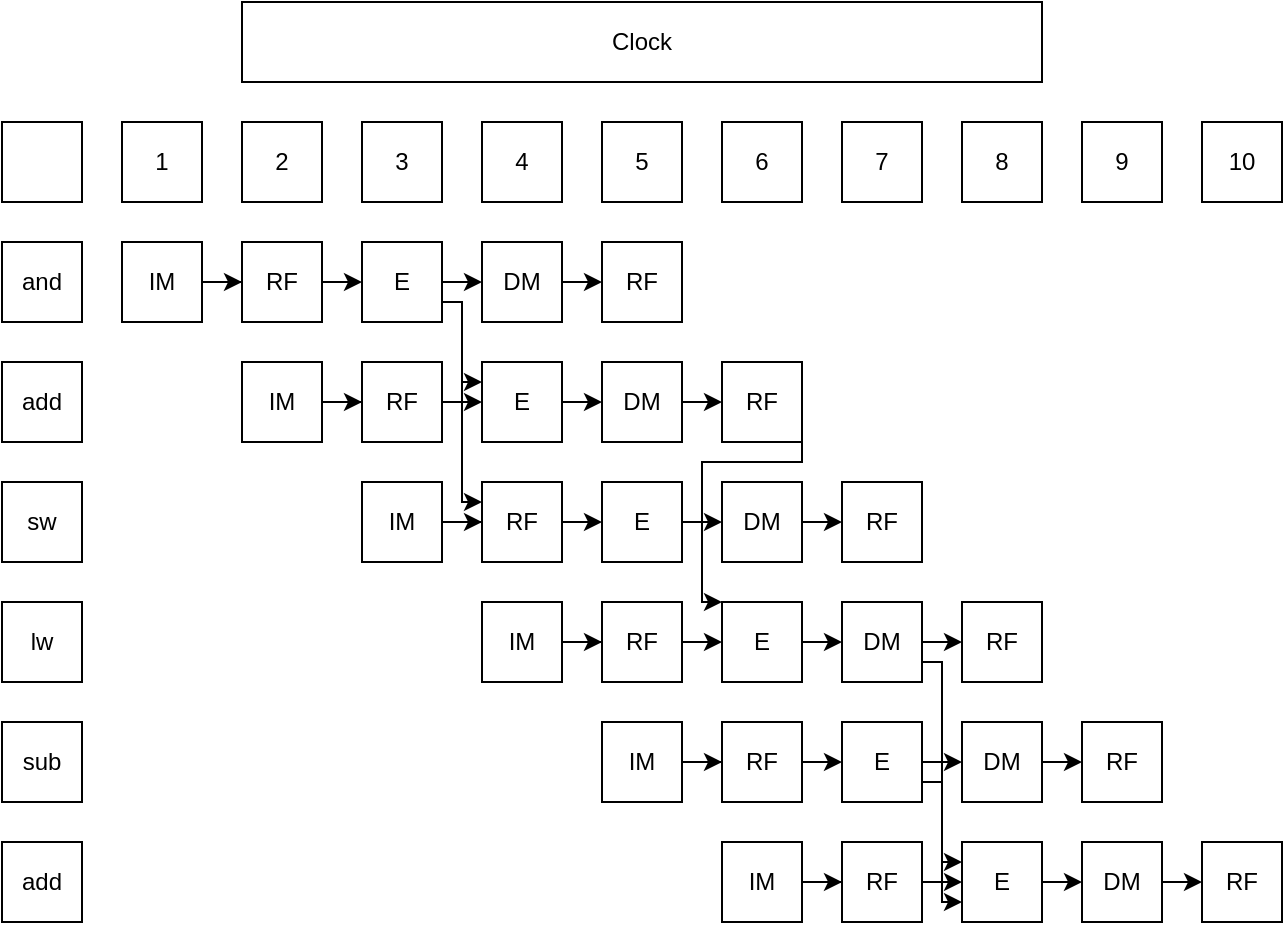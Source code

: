 <mxfile version="20.7.4" type="github">
  <diagram id="AW1u_PZhpx9pDzWk55VF" name="Page-1">
    <mxGraphModel dx="1434" dy="807" grid="1" gridSize="10" guides="1" tooltips="1" connect="1" arrows="1" fold="1" page="1" pageScale="1" pageWidth="850" pageHeight="1100" math="0" shadow="0">
      <root>
        <mxCell id="0" />
        <mxCell id="1" parent="0" />
        <mxCell id="pQgPjIyGJ7DModx60rK_-7" style="edgeStyle=orthogonalEdgeStyle;rounded=0;orthogonalLoop=1;jettySize=auto;html=1;exitX=1;exitY=0.5;exitDx=0;exitDy=0;" edge="1" parent="1" source="pQgPjIyGJ7DModx60rK_-1" target="pQgPjIyGJ7DModx60rK_-2">
          <mxGeometry relative="1" as="geometry" />
        </mxCell>
        <mxCell id="pQgPjIyGJ7DModx60rK_-1" value="IM" style="rounded=0;whiteSpace=wrap;html=1;" vertex="1" parent="1">
          <mxGeometry x="120" y="240" width="40" height="40" as="geometry" />
        </mxCell>
        <mxCell id="pQgPjIyGJ7DModx60rK_-8" style="edgeStyle=orthogonalEdgeStyle;rounded=0;orthogonalLoop=1;jettySize=auto;html=1;exitX=1;exitY=0.5;exitDx=0;exitDy=0;entryX=0;entryY=0.5;entryDx=0;entryDy=0;" edge="1" parent="1" source="pQgPjIyGJ7DModx60rK_-2" target="pQgPjIyGJ7DModx60rK_-6">
          <mxGeometry relative="1" as="geometry" />
        </mxCell>
        <mxCell id="pQgPjIyGJ7DModx60rK_-2" value="RF" style="rounded=0;whiteSpace=wrap;html=1;" vertex="1" parent="1">
          <mxGeometry x="180" y="240" width="40" height="40" as="geometry" />
        </mxCell>
        <mxCell id="pQgPjIyGJ7DModx60rK_-10" style="edgeStyle=orthogonalEdgeStyle;rounded=0;orthogonalLoop=1;jettySize=auto;html=1;exitX=1;exitY=0.5;exitDx=0;exitDy=0;entryX=0;entryY=0.5;entryDx=0;entryDy=0;" edge="1" parent="1" source="pQgPjIyGJ7DModx60rK_-3" target="pQgPjIyGJ7DModx60rK_-4">
          <mxGeometry relative="1" as="geometry" />
        </mxCell>
        <mxCell id="pQgPjIyGJ7DModx60rK_-3" value="DM" style="rounded=0;whiteSpace=wrap;html=1;" vertex="1" parent="1">
          <mxGeometry x="300" y="240" width="40" height="40" as="geometry" />
        </mxCell>
        <mxCell id="pQgPjIyGJ7DModx60rK_-4" value="RF" style="rounded=0;whiteSpace=wrap;html=1;" vertex="1" parent="1">
          <mxGeometry x="360" y="240" width="40" height="40" as="geometry" />
        </mxCell>
        <mxCell id="pQgPjIyGJ7DModx60rK_-9" style="edgeStyle=orthogonalEdgeStyle;rounded=0;orthogonalLoop=1;jettySize=auto;html=1;exitX=1;exitY=0.5;exitDx=0;exitDy=0;entryX=0;entryY=0.5;entryDx=0;entryDy=0;" edge="1" parent="1" source="pQgPjIyGJ7DModx60rK_-6" target="pQgPjIyGJ7DModx60rK_-3">
          <mxGeometry relative="1" as="geometry" />
        </mxCell>
        <mxCell id="pQgPjIyGJ7DModx60rK_-80" style="edgeStyle=orthogonalEdgeStyle;rounded=0;orthogonalLoop=1;jettySize=auto;html=1;exitX=1;exitY=0.75;exitDx=0;exitDy=0;entryX=0;entryY=0.25;entryDx=0;entryDy=0;" edge="1" parent="1" source="pQgPjIyGJ7DModx60rK_-6" target="pQgPjIyGJ7DModx60rK_-19">
          <mxGeometry relative="1" as="geometry">
            <Array as="points">
              <mxPoint x="290" y="270" />
              <mxPoint x="290" y="310" />
            </Array>
          </mxGeometry>
        </mxCell>
        <mxCell id="pQgPjIyGJ7DModx60rK_-81" style="edgeStyle=orthogonalEdgeStyle;rounded=0;orthogonalLoop=1;jettySize=auto;html=1;exitX=1;exitY=0.75;exitDx=0;exitDy=0;entryX=0;entryY=0.25;entryDx=0;entryDy=0;" edge="1" parent="1" source="pQgPjIyGJ7DModx60rK_-6" target="pQgPjIyGJ7DModx60rK_-23">
          <mxGeometry relative="1" as="geometry">
            <Array as="points">
              <mxPoint x="290" y="270" />
              <mxPoint x="290" y="370" />
            </Array>
          </mxGeometry>
        </mxCell>
        <mxCell id="pQgPjIyGJ7DModx60rK_-6" value="E" style="rounded=0;whiteSpace=wrap;html=1;" vertex="1" parent="1">
          <mxGeometry x="240" y="240" width="40" height="40" as="geometry" />
        </mxCell>
        <mxCell id="pQgPjIyGJ7DModx60rK_-11" style="edgeStyle=orthogonalEdgeStyle;rounded=0;orthogonalLoop=1;jettySize=auto;html=1;exitX=1;exitY=0.5;exitDx=0;exitDy=0;" edge="1" parent="1" source="pQgPjIyGJ7DModx60rK_-12" target="pQgPjIyGJ7DModx60rK_-14">
          <mxGeometry relative="1" as="geometry" />
        </mxCell>
        <mxCell id="pQgPjIyGJ7DModx60rK_-12" value="IM" style="rounded=0;whiteSpace=wrap;html=1;" vertex="1" parent="1">
          <mxGeometry x="180" y="300" width="40" height="40" as="geometry" />
        </mxCell>
        <mxCell id="pQgPjIyGJ7DModx60rK_-13" style="edgeStyle=orthogonalEdgeStyle;rounded=0;orthogonalLoop=1;jettySize=auto;html=1;exitX=1;exitY=0.5;exitDx=0;exitDy=0;entryX=0;entryY=0.5;entryDx=0;entryDy=0;" edge="1" parent="1" source="pQgPjIyGJ7DModx60rK_-14" target="pQgPjIyGJ7DModx60rK_-19">
          <mxGeometry relative="1" as="geometry" />
        </mxCell>
        <mxCell id="pQgPjIyGJ7DModx60rK_-14" value="RF" style="rounded=0;whiteSpace=wrap;html=1;" vertex="1" parent="1">
          <mxGeometry x="240" y="300" width="40" height="40" as="geometry" />
        </mxCell>
        <mxCell id="pQgPjIyGJ7DModx60rK_-15" style="edgeStyle=orthogonalEdgeStyle;rounded=0;orthogonalLoop=1;jettySize=auto;html=1;exitX=1;exitY=0.5;exitDx=0;exitDy=0;entryX=0;entryY=0.5;entryDx=0;entryDy=0;" edge="1" parent="1" source="pQgPjIyGJ7DModx60rK_-16" target="pQgPjIyGJ7DModx60rK_-17">
          <mxGeometry relative="1" as="geometry" />
        </mxCell>
        <mxCell id="pQgPjIyGJ7DModx60rK_-16" value="DM" style="rounded=0;whiteSpace=wrap;html=1;" vertex="1" parent="1">
          <mxGeometry x="360" y="300" width="40" height="40" as="geometry" />
        </mxCell>
        <mxCell id="pQgPjIyGJ7DModx60rK_-76" style="edgeStyle=orthogonalEdgeStyle;rounded=0;orthogonalLoop=1;jettySize=auto;html=1;exitX=1;exitY=1;exitDx=0;exitDy=0;entryX=0;entryY=0;entryDx=0;entryDy=0;" edge="1" parent="1" source="pQgPjIyGJ7DModx60rK_-17" target="pQgPjIyGJ7DModx60rK_-37">
          <mxGeometry y="-10" relative="1" as="geometry">
            <Array as="points">
              <mxPoint x="460" y="350" />
              <mxPoint x="410" y="350" />
              <mxPoint x="410" y="420" />
            </Array>
            <mxPoint as="offset" />
          </mxGeometry>
        </mxCell>
        <mxCell id="pQgPjIyGJ7DModx60rK_-17" value="RF" style="rounded=0;whiteSpace=wrap;html=1;" vertex="1" parent="1">
          <mxGeometry x="420" y="300" width="40" height="40" as="geometry" />
        </mxCell>
        <mxCell id="pQgPjIyGJ7DModx60rK_-18" style="edgeStyle=orthogonalEdgeStyle;rounded=0;orthogonalLoop=1;jettySize=auto;html=1;exitX=1;exitY=0.5;exitDx=0;exitDy=0;entryX=0;entryY=0.5;entryDx=0;entryDy=0;" edge="1" parent="1" source="pQgPjIyGJ7DModx60rK_-19" target="pQgPjIyGJ7DModx60rK_-16">
          <mxGeometry relative="1" as="geometry" />
        </mxCell>
        <mxCell id="pQgPjIyGJ7DModx60rK_-19" value="E" style="rounded=0;whiteSpace=wrap;html=1;" vertex="1" parent="1">
          <mxGeometry x="300" y="300" width="40" height="40" as="geometry" />
        </mxCell>
        <mxCell id="pQgPjIyGJ7DModx60rK_-20" style="edgeStyle=orthogonalEdgeStyle;rounded=0;orthogonalLoop=1;jettySize=auto;html=1;exitX=1;exitY=0.5;exitDx=0;exitDy=0;" edge="1" parent="1" source="pQgPjIyGJ7DModx60rK_-21" target="pQgPjIyGJ7DModx60rK_-23">
          <mxGeometry relative="1" as="geometry" />
        </mxCell>
        <mxCell id="pQgPjIyGJ7DModx60rK_-21" value="IM" style="rounded=0;whiteSpace=wrap;html=1;" vertex="1" parent="1">
          <mxGeometry x="240" y="360" width="40" height="40" as="geometry" />
        </mxCell>
        <mxCell id="pQgPjIyGJ7DModx60rK_-22" style="edgeStyle=orthogonalEdgeStyle;rounded=0;orthogonalLoop=1;jettySize=auto;html=1;exitX=1;exitY=0.5;exitDx=0;exitDy=0;entryX=0;entryY=0.5;entryDx=0;entryDy=0;" edge="1" parent="1" source="pQgPjIyGJ7DModx60rK_-23" target="pQgPjIyGJ7DModx60rK_-28">
          <mxGeometry relative="1" as="geometry" />
        </mxCell>
        <mxCell id="pQgPjIyGJ7DModx60rK_-23" value="RF" style="rounded=0;whiteSpace=wrap;html=1;" vertex="1" parent="1">
          <mxGeometry x="300" y="360" width="40" height="40" as="geometry" />
        </mxCell>
        <mxCell id="pQgPjIyGJ7DModx60rK_-24" style="edgeStyle=orthogonalEdgeStyle;rounded=0;orthogonalLoop=1;jettySize=auto;html=1;exitX=1;exitY=0.5;exitDx=0;exitDy=0;entryX=0;entryY=0.5;entryDx=0;entryDy=0;" edge="1" parent="1" source="pQgPjIyGJ7DModx60rK_-25" target="pQgPjIyGJ7DModx60rK_-26">
          <mxGeometry relative="1" as="geometry" />
        </mxCell>
        <mxCell id="pQgPjIyGJ7DModx60rK_-25" value="DM" style="rounded=0;whiteSpace=wrap;html=1;" vertex="1" parent="1">
          <mxGeometry x="420" y="360" width="40" height="40" as="geometry" />
        </mxCell>
        <mxCell id="pQgPjIyGJ7DModx60rK_-26" value="RF" style="rounded=0;whiteSpace=wrap;html=1;" vertex="1" parent="1">
          <mxGeometry x="480" y="360" width="40" height="40" as="geometry" />
        </mxCell>
        <mxCell id="pQgPjIyGJ7DModx60rK_-27" style="edgeStyle=orthogonalEdgeStyle;rounded=0;orthogonalLoop=1;jettySize=auto;html=1;exitX=1;exitY=0.5;exitDx=0;exitDy=0;entryX=0;entryY=0.5;entryDx=0;entryDy=0;" edge="1" parent="1" source="pQgPjIyGJ7DModx60rK_-28" target="pQgPjIyGJ7DModx60rK_-25">
          <mxGeometry relative="1" as="geometry" />
        </mxCell>
        <mxCell id="pQgPjIyGJ7DModx60rK_-28" value="E" style="rounded=0;whiteSpace=wrap;html=1;" vertex="1" parent="1">
          <mxGeometry x="360" y="360" width="40" height="40" as="geometry" />
        </mxCell>
        <mxCell id="pQgPjIyGJ7DModx60rK_-29" style="edgeStyle=orthogonalEdgeStyle;rounded=0;orthogonalLoop=1;jettySize=auto;html=1;exitX=1;exitY=0.5;exitDx=0;exitDy=0;" edge="1" parent="1" source="pQgPjIyGJ7DModx60rK_-30" target="pQgPjIyGJ7DModx60rK_-32">
          <mxGeometry relative="1" as="geometry" />
        </mxCell>
        <mxCell id="pQgPjIyGJ7DModx60rK_-30" value="IM" style="rounded=0;whiteSpace=wrap;html=1;" vertex="1" parent="1">
          <mxGeometry x="300" y="420" width="40" height="40" as="geometry" />
        </mxCell>
        <mxCell id="pQgPjIyGJ7DModx60rK_-31" style="edgeStyle=orthogonalEdgeStyle;rounded=0;orthogonalLoop=1;jettySize=auto;html=1;exitX=1;exitY=0.5;exitDx=0;exitDy=0;entryX=0;entryY=0.5;entryDx=0;entryDy=0;" edge="1" parent="1" source="pQgPjIyGJ7DModx60rK_-32" target="pQgPjIyGJ7DModx60rK_-37">
          <mxGeometry relative="1" as="geometry" />
        </mxCell>
        <mxCell id="pQgPjIyGJ7DModx60rK_-32" value="RF" style="rounded=0;whiteSpace=wrap;html=1;" vertex="1" parent="1">
          <mxGeometry x="360" y="420" width="40" height="40" as="geometry" />
        </mxCell>
        <mxCell id="pQgPjIyGJ7DModx60rK_-33" style="edgeStyle=orthogonalEdgeStyle;rounded=0;orthogonalLoop=1;jettySize=auto;html=1;exitX=1;exitY=0.5;exitDx=0;exitDy=0;entryX=0;entryY=0.5;entryDx=0;entryDy=0;" edge="1" parent="1" source="pQgPjIyGJ7DModx60rK_-34" target="pQgPjIyGJ7DModx60rK_-35">
          <mxGeometry relative="1" as="geometry" />
        </mxCell>
        <mxCell id="pQgPjIyGJ7DModx60rK_-83" style="edgeStyle=orthogonalEdgeStyle;rounded=0;orthogonalLoop=1;jettySize=auto;html=1;exitX=1;exitY=0.75;exitDx=0;exitDy=0;entryX=0;entryY=0.25;entryDx=0;entryDy=0;" edge="1" parent="1" source="pQgPjIyGJ7DModx60rK_-34" target="pQgPjIyGJ7DModx60rK_-70">
          <mxGeometry relative="1" as="geometry">
            <Array as="points">
              <mxPoint x="530" y="450" />
              <mxPoint x="530" y="550" />
            </Array>
          </mxGeometry>
        </mxCell>
        <mxCell id="pQgPjIyGJ7DModx60rK_-34" value="DM" style="rounded=0;whiteSpace=wrap;html=1;" vertex="1" parent="1">
          <mxGeometry x="480" y="420" width="40" height="40" as="geometry" />
        </mxCell>
        <mxCell id="pQgPjIyGJ7DModx60rK_-35" value="RF" style="rounded=0;whiteSpace=wrap;html=1;" vertex="1" parent="1">
          <mxGeometry x="540" y="420" width="40" height="40" as="geometry" />
        </mxCell>
        <mxCell id="pQgPjIyGJ7DModx60rK_-36" style="edgeStyle=orthogonalEdgeStyle;rounded=0;orthogonalLoop=1;jettySize=auto;html=1;exitX=1;exitY=0.5;exitDx=0;exitDy=0;entryX=0;entryY=0.5;entryDx=0;entryDy=0;" edge="1" parent="1" source="pQgPjIyGJ7DModx60rK_-37" target="pQgPjIyGJ7DModx60rK_-34">
          <mxGeometry relative="1" as="geometry" />
        </mxCell>
        <mxCell id="pQgPjIyGJ7DModx60rK_-37" value="E" style="rounded=0;whiteSpace=wrap;html=1;" vertex="1" parent="1">
          <mxGeometry x="420" y="420" width="40" height="40" as="geometry" />
        </mxCell>
        <mxCell id="pQgPjIyGJ7DModx60rK_-38" style="edgeStyle=orthogonalEdgeStyle;rounded=0;orthogonalLoop=1;jettySize=auto;html=1;exitX=1;exitY=0.5;exitDx=0;exitDy=0;" edge="1" parent="1" source="pQgPjIyGJ7DModx60rK_-39" target="pQgPjIyGJ7DModx60rK_-41">
          <mxGeometry relative="1" as="geometry" />
        </mxCell>
        <mxCell id="pQgPjIyGJ7DModx60rK_-39" value="IM" style="rounded=0;whiteSpace=wrap;html=1;" vertex="1" parent="1">
          <mxGeometry x="360" y="480" width="40" height="40" as="geometry" />
        </mxCell>
        <mxCell id="pQgPjIyGJ7DModx60rK_-40" style="edgeStyle=orthogonalEdgeStyle;rounded=0;orthogonalLoop=1;jettySize=auto;html=1;exitX=1;exitY=0.5;exitDx=0;exitDy=0;entryX=0;entryY=0.5;entryDx=0;entryDy=0;" edge="1" parent="1" source="pQgPjIyGJ7DModx60rK_-41" target="pQgPjIyGJ7DModx60rK_-46">
          <mxGeometry relative="1" as="geometry" />
        </mxCell>
        <mxCell id="pQgPjIyGJ7DModx60rK_-41" value="RF" style="rounded=0;whiteSpace=wrap;html=1;" vertex="1" parent="1">
          <mxGeometry x="420" y="480" width="40" height="40" as="geometry" />
        </mxCell>
        <mxCell id="pQgPjIyGJ7DModx60rK_-42" style="edgeStyle=orthogonalEdgeStyle;rounded=0;orthogonalLoop=1;jettySize=auto;html=1;exitX=1;exitY=0.5;exitDx=0;exitDy=0;entryX=0;entryY=0.5;entryDx=0;entryDy=0;" edge="1" parent="1" source="pQgPjIyGJ7DModx60rK_-43" target="pQgPjIyGJ7DModx60rK_-44">
          <mxGeometry relative="1" as="geometry" />
        </mxCell>
        <mxCell id="pQgPjIyGJ7DModx60rK_-43" value="DM" style="rounded=0;whiteSpace=wrap;html=1;" vertex="1" parent="1">
          <mxGeometry x="540" y="480" width="40" height="40" as="geometry" />
        </mxCell>
        <mxCell id="pQgPjIyGJ7DModx60rK_-44" value="RF" style="rounded=0;whiteSpace=wrap;html=1;" vertex="1" parent="1">
          <mxGeometry x="600" y="480" width="40" height="40" as="geometry" />
        </mxCell>
        <mxCell id="pQgPjIyGJ7DModx60rK_-45" style="edgeStyle=orthogonalEdgeStyle;rounded=0;orthogonalLoop=1;jettySize=auto;html=1;exitX=1;exitY=0.5;exitDx=0;exitDy=0;entryX=0;entryY=0.5;entryDx=0;entryDy=0;" edge="1" parent="1" source="pQgPjIyGJ7DModx60rK_-46" target="pQgPjIyGJ7DModx60rK_-43">
          <mxGeometry relative="1" as="geometry" />
        </mxCell>
        <mxCell id="pQgPjIyGJ7DModx60rK_-78" style="edgeStyle=orthogonalEdgeStyle;rounded=0;orthogonalLoop=1;jettySize=auto;html=1;exitX=1;exitY=0.75;exitDx=0;exitDy=0;entryX=0;entryY=0.75;entryDx=0;entryDy=0;" edge="1" parent="1" source="pQgPjIyGJ7DModx60rK_-46" target="pQgPjIyGJ7DModx60rK_-70">
          <mxGeometry relative="1" as="geometry">
            <Array as="points">
              <mxPoint x="530" y="510" />
              <mxPoint x="530" y="570" />
            </Array>
          </mxGeometry>
        </mxCell>
        <mxCell id="pQgPjIyGJ7DModx60rK_-46" value="E" style="rounded=0;whiteSpace=wrap;html=1;" vertex="1" parent="1">
          <mxGeometry x="480" y="480" width="40" height="40" as="geometry" />
        </mxCell>
        <mxCell id="pQgPjIyGJ7DModx60rK_-48" value="1" style="rounded=0;whiteSpace=wrap;html=1;" vertex="1" parent="1">
          <mxGeometry x="120" y="180" width="40" height="40" as="geometry" />
        </mxCell>
        <mxCell id="pQgPjIyGJ7DModx60rK_-49" value="2" style="rounded=0;whiteSpace=wrap;html=1;" vertex="1" parent="1">
          <mxGeometry x="180" y="180" width="40" height="40" as="geometry" />
        </mxCell>
        <mxCell id="pQgPjIyGJ7DModx60rK_-50" value="3" style="rounded=0;whiteSpace=wrap;html=1;" vertex="1" parent="1">
          <mxGeometry x="240" y="180" width="40" height="40" as="geometry" />
        </mxCell>
        <mxCell id="pQgPjIyGJ7DModx60rK_-51" value="4" style="rounded=0;whiteSpace=wrap;html=1;" vertex="1" parent="1">
          <mxGeometry x="300" y="180" width="40" height="40" as="geometry" />
        </mxCell>
        <mxCell id="pQgPjIyGJ7DModx60rK_-52" value="5" style="rounded=0;whiteSpace=wrap;html=1;" vertex="1" parent="1">
          <mxGeometry x="360" y="180" width="40" height="40" as="geometry" />
        </mxCell>
        <mxCell id="pQgPjIyGJ7DModx60rK_-53" value="6" style="rounded=0;whiteSpace=wrap;html=1;" vertex="1" parent="1">
          <mxGeometry x="420" y="180" width="40" height="40" as="geometry" />
        </mxCell>
        <mxCell id="pQgPjIyGJ7DModx60rK_-54" value="7" style="rounded=0;whiteSpace=wrap;html=1;" vertex="1" parent="1">
          <mxGeometry x="480" y="180" width="40" height="40" as="geometry" />
        </mxCell>
        <mxCell id="pQgPjIyGJ7DModx60rK_-55" value="8" style="rounded=0;whiteSpace=wrap;html=1;" vertex="1" parent="1">
          <mxGeometry x="540" y="180" width="40" height="40" as="geometry" />
        </mxCell>
        <mxCell id="pQgPjIyGJ7DModx60rK_-56" value="9" style="rounded=0;whiteSpace=wrap;html=1;" vertex="1" parent="1">
          <mxGeometry x="600" y="180" width="40" height="40" as="geometry" />
        </mxCell>
        <mxCell id="pQgPjIyGJ7DModx60rK_-57" value="and" style="rounded=0;whiteSpace=wrap;html=1;" vertex="1" parent="1">
          <mxGeometry x="60" y="240" width="40" height="40" as="geometry" />
        </mxCell>
        <mxCell id="pQgPjIyGJ7DModx60rK_-58" value="add" style="rounded=0;whiteSpace=wrap;html=1;" vertex="1" parent="1">
          <mxGeometry x="60" y="300" width="40" height="40" as="geometry" />
        </mxCell>
        <mxCell id="pQgPjIyGJ7DModx60rK_-59" value="sw" style="rounded=0;whiteSpace=wrap;html=1;" vertex="1" parent="1">
          <mxGeometry x="60" y="360" width="40" height="40" as="geometry" />
        </mxCell>
        <mxCell id="pQgPjIyGJ7DModx60rK_-60" value="lw" style="rounded=0;whiteSpace=wrap;html=1;" vertex="1" parent="1">
          <mxGeometry x="60" y="420" width="40" height="40" as="geometry" />
        </mxCell>
        <mxCell id="pQgPjIyGJ7DModx60rK_-61" value="sub" style="rounded=0;whiteSpace=wrap;html=1;" vertex="1" parent="1">
          <mxGeometry x="60" y="480" width="40" height="40" as="geometry" />
        </mxCell>
        <mxCell id="pQgPjIyGJ7DModx60rK_-62" style="edgeStyle=orthogonalEdgeStyle;rounded=0;orthogonalLoop=1;jettySize=auto;html=1;exitX=1;exitY=0.5;exitDx=0;exitDy=0;" edge="1" parent="1" source="pQgPjIyGJ7DModx60rK_-63" target="pQgPjIyGJ7DModx60rK_-65">
          <mxGeometry relative="1" as="geometry" />
        </mxCell>
        <mxCell id="pQgPjIyGJ7DModx60rK_-63" value="IM" style="rounded=0;whiteSpace=wrap;html=1;" vertex="1" parent="1">
          <mxGeometry x="420" y="540" width="40" height="40" as="geometry" />
        </mxCell>
        <mxCell id="pQgPjIyGJ7DModx60rK_-64" style="edgeStyle=orthogonalEdgeStyle;rounded=0;orthogonalLoop=1;jettySize=auto;html=1;exitX=1;exitY=0.5;exitDx=0;exitDy=0;entryX=0;entryY=0.5;entryDx=0;entryDy=0;" edge="1" parent="1" source="pQgPjIyGJ7DModx60rK_-65" target="pQgPjIyGJ7DModx60rK_-70">
          <mxGeometry relative="1" as="geometry" />
        </mxCell>
        <mxCell id="pQgPjIyGJ7DModx60rK_-65" value="RF" style="rounded=0;whiteSpace=wrap;html=1;" vertex="1" parent="1">
          <mxGeometry x="480" y="540" width="40" height="40" as="geometry" />
        </mxCell>
        <mxCell id="pQgPjIyGJ7DModx60rK_-66" style="edgeStyle=orthogonalEdgeStyle;rounded=0;orthogonalLoop=1;jettySize=auto;html=1;exitX=1;exitY=0.5;exitDx=0;exitDy=0;entryX=0;entryY=0.5;entryDx=0;entryDy=0;" edge="1" parent="1" source="pQgPjIyGJ7DModx60rK_-67" target="pQgPjIyGJ7DModx60rK_-68">
          <mxGeometry relative="1" as="geometry" />
        </mxCell>
        <mxCell id="pQgPjIyGJ7DModx60rK_-67" value="DM" style="rounded=0;whiteSpace=wrap;html=1;" vertex="1" parent="1">
          <mxGeometry x="600" y="540" width="40" height="40" as="geometry" />
        </mxCell>
        <mxCell id="pQgPjIyGJ7DModx60rK_-68" value="RF" style="rounded=0;whiteSpace=wrap;html=1;" vertex="1" parent="1">
          <mxGeometry x="660" y="540" width="40" height="40" as="geometry" />
        </mxCell>
        <mxCell id="pQgPjIyGJ7DModx60rK_-69" style="edgeStyle=orthogonalEdgeStyle;rounded=0;orthogonalLoop=1;jettySize=auto;html=1;exitX=1;exitY=0.5;exitDx=0;exitDy=0;entryX=0;entryY=0.5;entryDx=0;entryDy=0;" edge="1" parent="1" source="pQgPjIyGJ7DModx60rK_-70" target="pQgPjIyGJ7DModx60rK_-67">
          <mxGeometry relative="1" as="geometry" />
        </mxCell>
        <mxCell id="pQgPjIyGJ7DModx60rK_-70" value="E" style="rounded=0;whiteSpace=wrap;html=1;" vertex="1" parent="1">
          <mxGeometry x="540" y="540" width="40" height="40" as="geometry" />
        </mxCell>
        <mxCell id="pQgPjIyGJ7DModx60rK_-71" value="add" style="rounded=0;whiteSpace=wrap;html=1;" vertex="1" parent="1">
          <mxGeometry x="60" y="540" width="40" height="40" as="geometry" />
        </mxCell>
        <mxCell id="pQgPjIyGJ7DModx60rK_-72" value="10" style="rounded=0;whiteSpace=wrap;html=1;" vertex="1" parent="1">
          <mxGeometry x="660" y="180" width="40" height="40" as="geometry" />
        </mxCell>
        <mxCell id="pQgPjIyGJ7DModx60rK_-73" value="" style="rounded=0;whiteSpace=wrap;html=1;" vertex="1" parent="1">
          <mxGeometry x="60" y="180" width="40" height="40" as="geometry" />
        </mxCell>
        <mxCell id="pQgPjIyGJ7DModx60rK_-82" value="Clock" style="rounded=0;whiteSpace=wrap;html=1;" vertex="1" parent="1">
          <mxGeometry x="180" y="120" width="400" height="40" as="geometry" />
        </mxCell>
      </root>
    </mxGraphModel>
  </diagram>
</mxfile>
